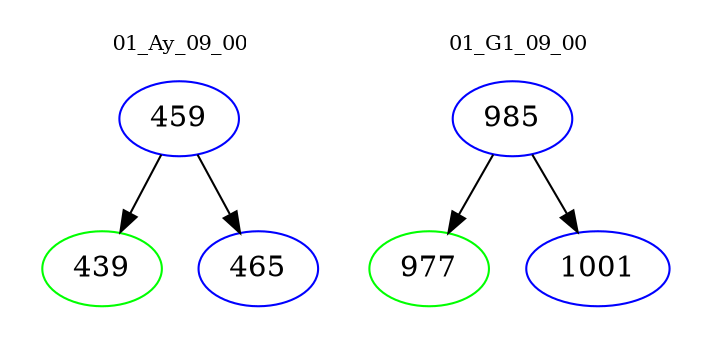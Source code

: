 digraph{
subgraph cluster_0 {
color = white
label = "01_Ay_09_00";
fontsize=10;
T0_459 [label="459", color="blue"]
T0_459 -> T0_439 [color="black"]
T0_439 [label="439", color="green"]
T0_459 -> T0_465 [color="black"]
T0_465 [label="465", color="blue"]
}
subgraph cluster_1 {
color = white
label = "01_G1_09_00";
fontsize=10;
T1_985 [label="985", color="blue"]
T1_985 -> T1_977 [color="black"]
T1_977 [label="977", color="green"]
T1_985 -> T1_1001 [color="black"]
T1_1001 [label="1001", color="blue"]
}
}
